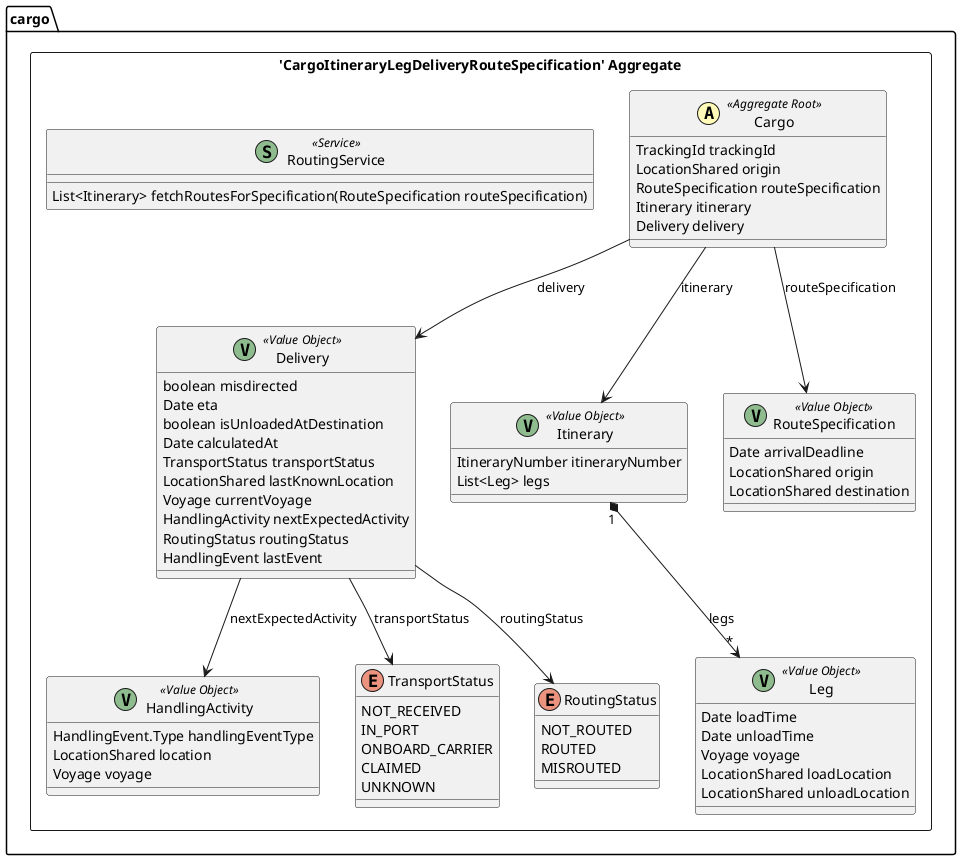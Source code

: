 @startuml

skinparam componentStyle uml2

package cargo {
	package "'CargoItineraryLegDeliveryRouteSpecification' Aggregate" <<Rectangle>> {
		class Cargo <<(A,#fffab8) Aggregate Root>> {
			TrackingId trackingId
			LocationShared origin
			RouteSpecification routeSpecification
			Itinerary itinerary
			Delivery delivery
		}
		class Delivery <<(V,DarkSeaGreen) Value Object>> {
			boolean misdirected
			Date eta
			boolean isUnloadedAtDestination
			Date calculatedAt
			TransportStatus transportStatus
			LocationShared lastKnownLocation
			Voyage currentVoyage
			HandlingActivity nextExpectedActivity
			RoutingStatus routingStatus
			HandlingEvent lastEvent
		}
		class HandlingActivity <<(V,DarkSeaGreen) Value Object>> {
			HandlingEvent.Type handlingEventType
			LocationShared location
			Voyage voyage
		}
		class Itinerary <<(V,DarkSeaGreen) Value Object>> {
			ItineraryNumber itineraryNumber
			List<Leg> legs
		}
		class Leg <<(V,DarkSeaGreen) Value Object>> {
			Date loadTime
			Date unloadTime
			Voyage voyage
			LocationShared loadLocation
			LocationShared unloadLocation
		}
		class RouteSpecification <<(V,DarkSeaGreen) Value Object>> {
			Date arrivalDeadline
			LocationShared origin
			LocationShared destination
		}
		enum TransportStatus {
			NOT_RECEIVED
			IN_PORT
			ONBOARD_CARRIER
			CLAIMED
			UNKNOWN
		}
		enum RoutingStatus {
			NOT_ROUTED
			ROUTED
			MISROUTED
		}
		class RoutingService <<(S,DarkSeaGreen) Service>> {
			List<Itinerary> fetchRoutesForSpecification(RouteSpecification routeSpecification)
		}
	}
}
Delivery --> HandlingActivity : nextExpectedActivity
Itinerary "1" *--> "*" Leg : legs
Delivery --> TransportStatus : transportStatus
Cargo --> Delivery : delivery
Cargo --> Itinerary : itinerary
Delivery --> RoutingStatus : routingStatus
Cargo --> RouteSpecification : routeSpecification


@enduml
